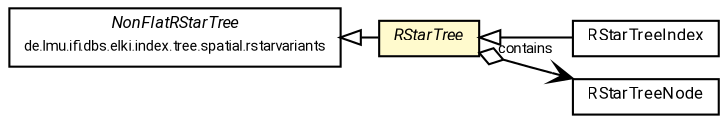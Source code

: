 #!/usr/local/bin/dot
#
# Class diagram 
# Generated by UMLGraph version R5_7_2-60-g0e99a6 (http://www.spinellis.gr/umlgraph/)
#

digraph G {
	graph [fontnames="svg"]
	edge [fontname="Roboto",fontsize=7,labelfontname="Roboto",labelfontsize=7,color="black"];
	node [fontname="Roboto",fontcolor="black",fontsize=8,shape=plaintext,margin=0,width=0,height=0];
	nodesep=0.15;
	ranksep=0.25;
	rankdir=LR;
	// de.lmu.ifi.dbs.elki.index.tree.spatial.rstarvariants.NonFlatRStarTree<N extends de.lmu.ifi.dbs.elki.index.tree.spatial.rstarvariants.AbstractRStarTreeNode<N, E>, E extends de.lmu.ifi.dbs.elki.index.tree.spatial.SpatialEntry, S extends de.lmu.ifi.dbs.elki.index.tree.spatial.rstarvariants.RTreeSettings>
	c8564149 [label=<<table title="de.lmu.ifi.dbs.elki.index.tree.spatial.rstarvariants.NonFlatRStarTree" border="0" cellborder="1" cellspacing="0" cellpadding="2" href="../NonFlatRStarTree.html" target="_parent">
		<tr><td><table border="0" cellspacing="0" cellpadding="1">
		<tr><td align="center" balign="center"> <font face="Roboto"><i>NonFlatRStarTree</i></font> </td></tr>
		<tr><td align="center" balign="center"> <font face="Roboto" point-size="7.0">de.lmu.ifi.dbs.elki.index.tree.spatial.rstarvariants</font> </td></tr>
		</table></td></tr>
		</table>>, URL="../NonFlatRStarTree.html"];
	// de.lmu.ifi.dbs.elki.index.tree.spatial.rstarvariants.rstar.RStarTree
	c8564152 [label=<<table title="de.lmu.ifi.dbs.elki.index.tree.spatial.rstarvariants.rstar.RStarTree" border="0" cellborder="1" cellspacing="0" cellpadding="2" bgcolor="lemonChiffon" href="RStarTree.html" target="_parent">
		<tr><td><table border="0" cellspacing="0" cellpadding="1">
		<tr><td align="center" balign="center"> <font face="Roboto"><i>RStarTree</i></font> </td></tr>
		</table></td></tr>
		</table>>, URL="RStarTree.html"];
	// de.lmu.ifi.dbs.elki.index.tree.spatial.rstarvariants.rstar.RStarTreeIndex<O extends de.lmu.ifi.dbs.elki.data.NumberVector>
	c8564153 [label=<<table title="de.lmu.ifi.dbs.elki.index.tree.spatial.rstarvariants.rstar.RStarTreeIndex" border="0" cellborder="1" cellspacing="0" cellpadding="2" href="RStarTreeIndex.html" target="_parent">
		<tr><td><table border="0" cellspacing="0" cellpadding="1">
		<tr><td align="center" balign="center"> <font face="Roboto">RStarTreeIndex</font> </td></tr>
		</table></td></tr>
		</table>>, URL="RStarTreeIndex.html"];
	// de.lmu.ifi.dbs.elki.index.tree.spatial.rstarvariants.rstar.RStarTreeNode
	c8564154 [label=<<table title="de.lmu.ifi.dbs.elki.index.tree.spatial.rstarvariants.rstar.RStarTreeNode" border="0" cellborder="1" cellspacing="0" cellpadding="2" href="RStarTreeNode.html" target="_parent">
		<tr><td><table border="0" cellspacing="0" cellpadding="1">
		<tr><td align="center" balign="center"> <font face="Roboto">RStarTreeNode</font> </td></tr>
		</table></td></tr>
		</table>>, URL="RStarTreeNode.html"];
	// de.lmu.ifi.dbs.elki.index.tree.spatial.rstarvariants.rstar.RStarTree extends de.lmu.ifi.dbs.elki.index.tree.spatial.rstarvariants.NonFlatRStarTree<N extends de.lmu.ifi.dbs.elki.index.tree.spatial.rstarvariants.AbstractRStarTreeNode<N, E>, E extends de.lmu.ifi.dbs.elki.index.tree.spatial.SpatialEntry, S extends de.lmu.ifi.dbs.elki.index.tree.spatial.rstarvariants.RTreeSettings>
	c8564149 -> c8564152 [arrowtail=empty,dir=back,weight=10];
	// de.lmu.ifi.dbs.elki.index.tree.spatial.rstarvariants.rstar.RStarTree navhas de.lmu.ifi.dbs.elki.index.tree.spatial.rstarvariants.rstar.RStarTreeNode
	c8564152 -> c8564154 [arrowhead=open,arrowtail=ediamond,dir=both,weight=3,label="contains"];
	// de.lmu.ifi.dbs.elki.index.tree.spatial.rstarvariants.rstar.RStarTreeIndex<O extends de.lmu.ifi.dbs.elki.data.NumberVector> extends de.lmu.ifi.dbs.elki.index.tree.spatial.rstarvariants.rstar.RStarTree
	c8564152 -> c8564153 [arrowtail=empty,dir=back,weight=10];
}

